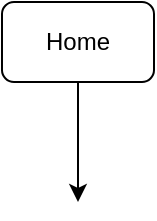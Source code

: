 <mxfile version="24.1.0" type="device">
  <diagram id="S4gE0Slx2rzztermguGu" name="Page-1">
    <mxGraphModel dx="1194" dy="824" grid="1" gridSize="10" guides="1" tooltips="1" connect="1" arrows="1" fold="1" page="1" pageScale="1" pageWidth="827" pageHeight="1169" math="0" shadow="0">
      <root>
        <mxCell id="0" />
        <mxCell id="1" parent="0" />
        <mxCell id="w0qF6WHbdGVbGqBZAQDO-2" style="edgeStyle=orthogonalEdgeStyle;rounded=0;orthogonalLoop=1;jettySize=auto;html=1;" edge="1" parent="1" source="w0qF6WHbdGVbGqBZAQDO-1">
          <mxGeometry relative="1" as="geometry">
            <mxPoint x="414" y="140" as="targetPoint" />
          </mxGeometry>
        </mxCell>
        <mxCell id="w0qF6WHbdGVbGqBZAQDO-1" value="Home" style="rounded=1;whiteSpace=wrap;html=1;" vertex="1" parent="1">
          <mxGeometry x="376" y="40" width="76" height="40" as="geometry" />
        </mxCell>
      </root>
    </mxGraphModel>
  </diagram>
</mxfile>
